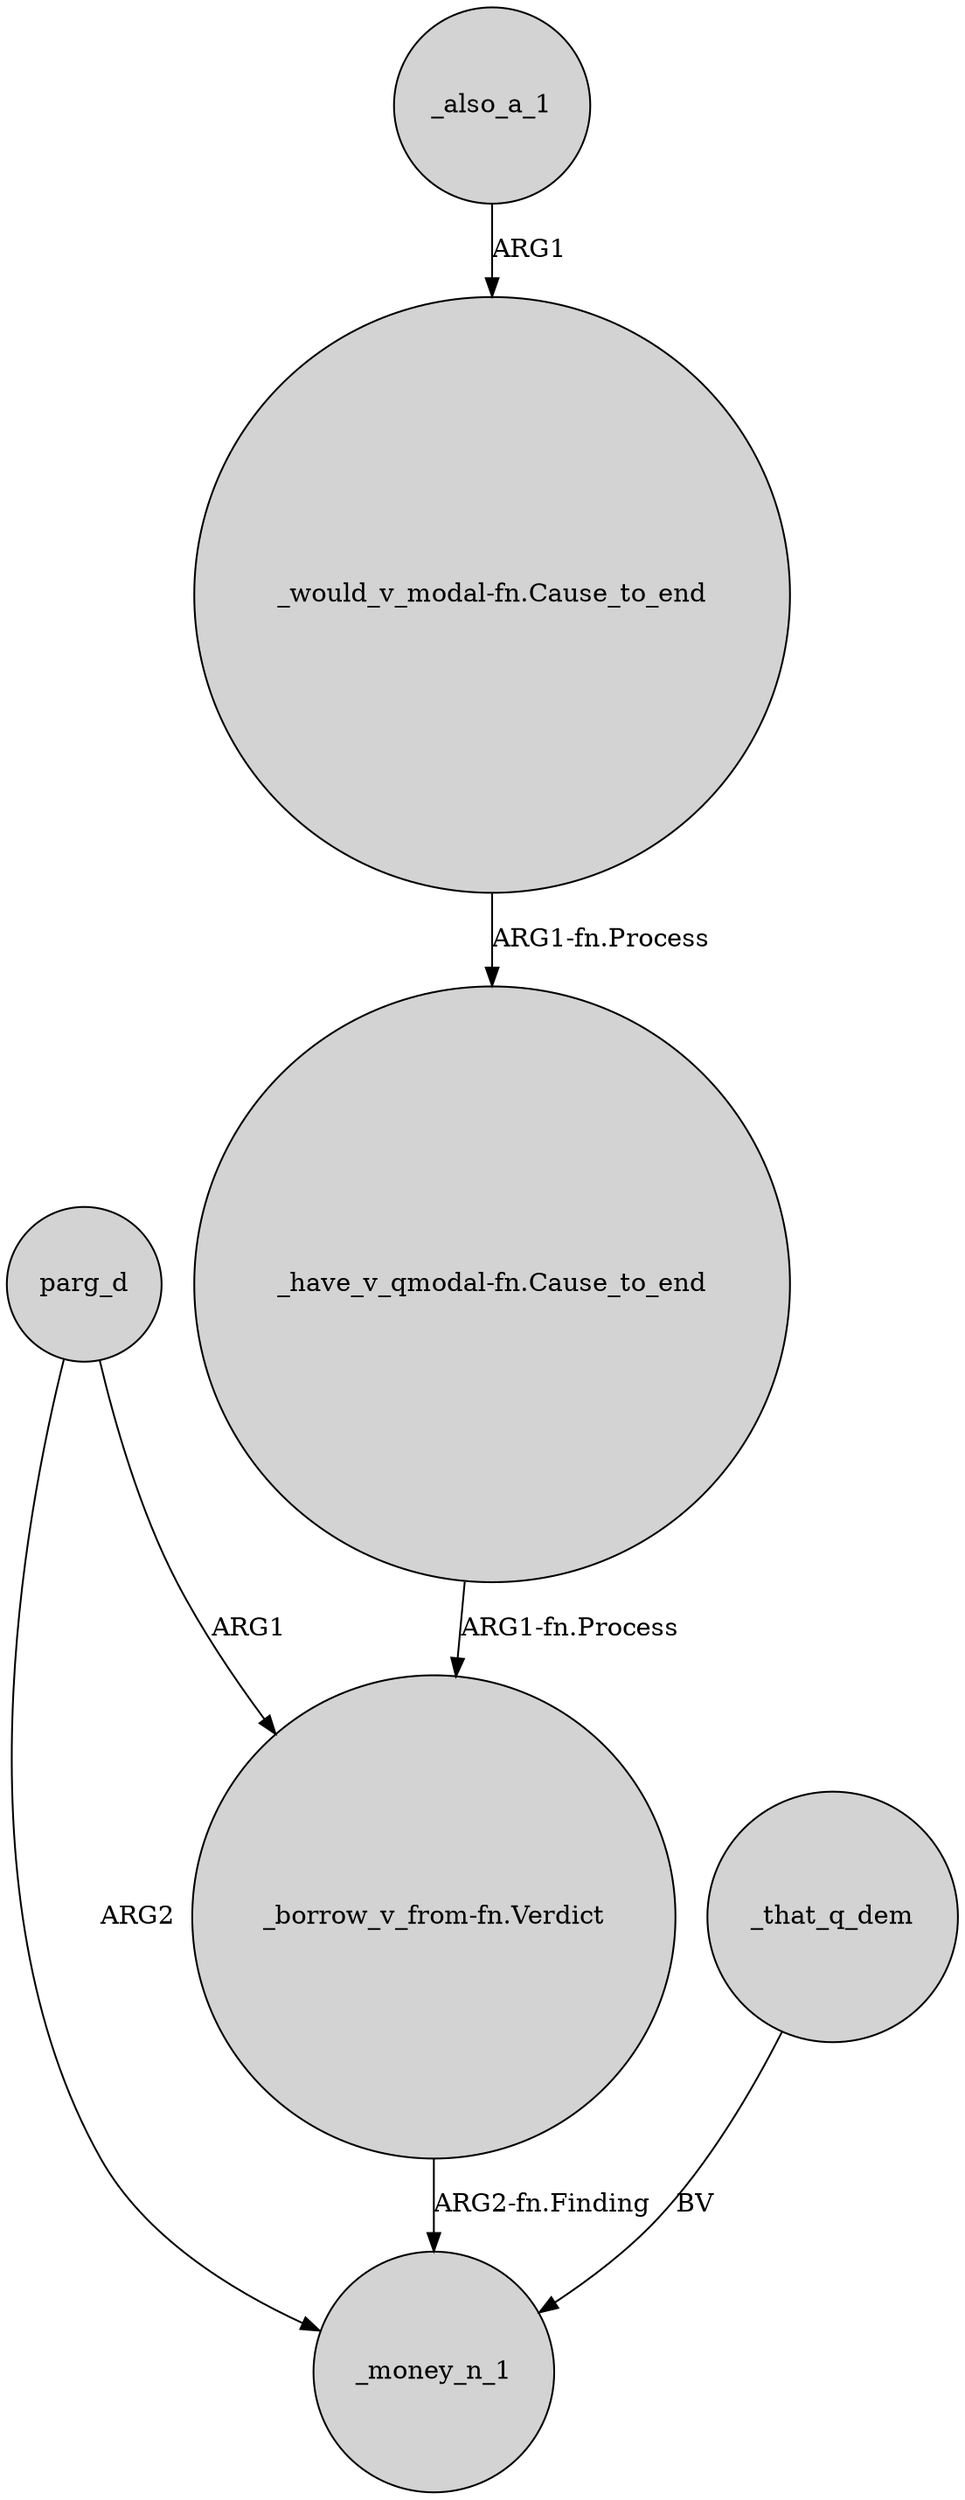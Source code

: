 digraph {
	node [shape=circle style=filled]
	parg_d -> "_borrow_v_from-fn.Verdict" [label=ARG1]
	parg_d -> _money_n_1 [label=ARG2]
	"_have_v_qmodal-fn.Cause_to_end" -> "_borrow_v_from-fn.Verdict" [label="ARG1-fn.Process"]
	_that_q_dem -> _money_n_1 [label=BV]
	"_would_v_modal-fn.Cause_to_end" -> "_have_v_qmodal-fn.Cause_to_end" [label="ARG1-fn.Process"]
	"_borrow_v_from-fn.Verdict" -> _money_n_1 [label="ARG2-fn.Finding"]
	_also_a_1 -> "_would_v_modal-fn.Cause_to_end" [label=ARG1]
}
